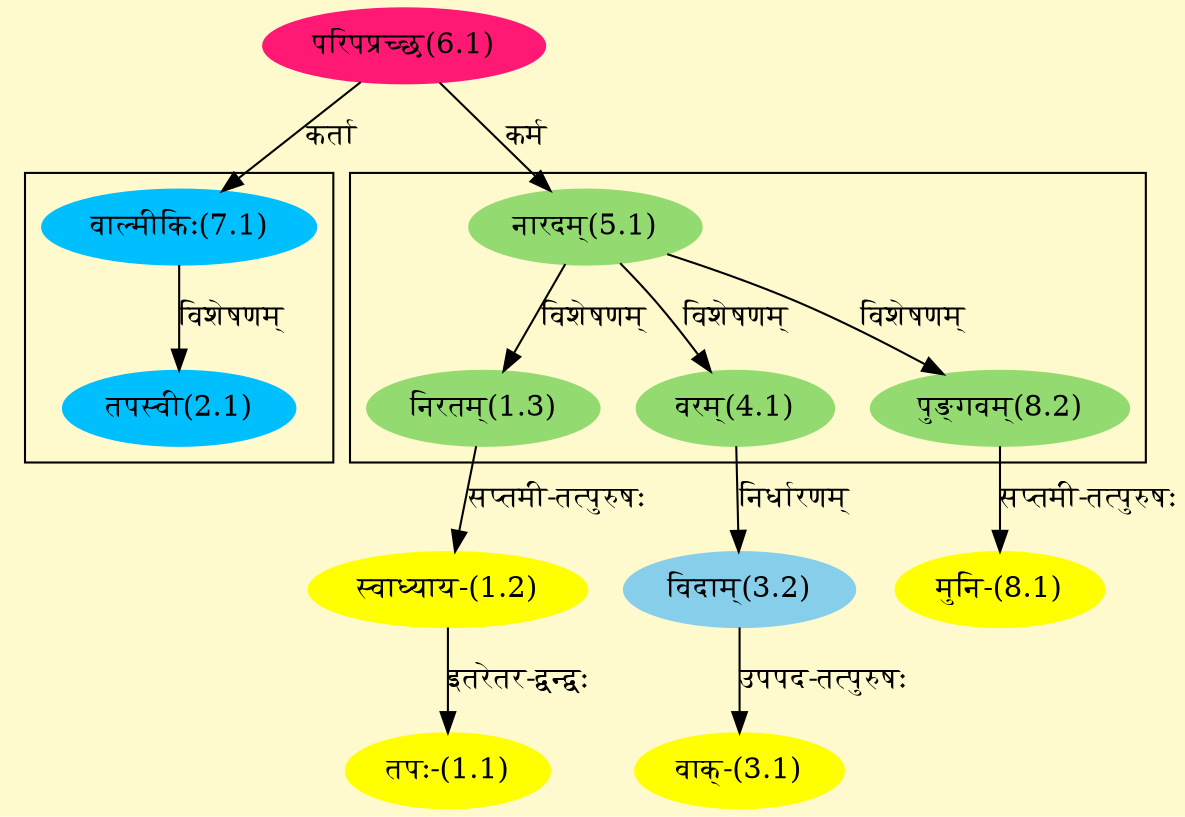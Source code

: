 digraph G{
rankdir=BT;
 compound=true;
 bgcolor="lemonchiffon1";

subgraph cluster_1{
Node1_3 [style=filled, color="#93DB70" label = "निरतम्(1.3)"]
Node5_1 [style=filled, color="#93DB70" label = "नारदम्(5.1)"]
Node4_1 [style=filled, color="#93DB70" label = "वरम्(4.1)"]
Node8_2 [style=filled, color="#93DB70" label = "पुङ्गवम्(8.2)"]

}

subgraph cluster_2{
Node2_1 [style=filled, color="#00BFFF" label = "तपस्वी(2.1)"]
Node7_1 [style=filled, color="#00BFFF" label = "वाल्मीकिः(7.1)"]

}
Node1_1 [style=filled, color="#FFFF00" label = "तपः-(1.1)"]
Node1_2 [style=filled, color="#FFFF00" label = "स्वाध्याय-(1.2)"]
Node1_3 [style=filled, color="#93DB70" label = "निरतम्(1.3)"]
Node3_1 [style=filled, color="#FFFF00" label = "वाक्-(3.1)"]
Node3_2 [style=filled, color="#87CEEB" label = "विदाम्(3.2)"]
Node4_1 [style=filled, color="#93DB70" label = "वरम्(4.1)"]
Node5_1 [style=filled, color="#93DB70" label = "नारदम्(5.1)"]
Node6_1 [style=filled, color="#FF1975" label = "परिपप्रच्छ(6.1)"]
Node7_1 [style=filled, color="#00BFFF" label = "वाल्मीकिः(7.1)"]
Node [style=filled, color="" label = "()"]
Node8_1 [style=filled, color="#FFFF00" label = "मुनि-(8.1)"]
Node8_2 [style=filled, color="#93DB70" label = "पुङ्गवम्(8.2)"]
/* Start of Relations section */

Node1_1 -> Node1_2 [  label="इतरेतर-द्वन्द्वः"  dir="back" ]
Node1_2 -> Node1_3 [  label="सप्तमी-तत्पुरुषः"  dir="back" ]
Node1_3 -> Node5_1 [  label="विशेषणम्"  dir="back" ]
Node2_1 -> Node7_1 [  label="विशेषणम्"  dir="back" ]
Node3_1 -> Node3_2 [  label="उपपद-तत्पुरुषः"  dir="back" ]
Node3_2 -> Node4_1 [  label="निर्धारणम्"  dir="back" ]
Node4_1 -> Node5_1 [  label="विशेषणम्"  dir="back" ]
Node5_1 -> Node6_1 [  label="कर्म"  dir="back" ]
Node7_1 -> Node6_1 [  label="कर्ता"  dir="back" ]
Node8_1 -> Node8_2 [  label="सप्तमी-तत्पुरुषः"  dir="back" ]
Node8_2 -> Node5_1 [  label="विशेषणम्"  dir="back" ]
}
